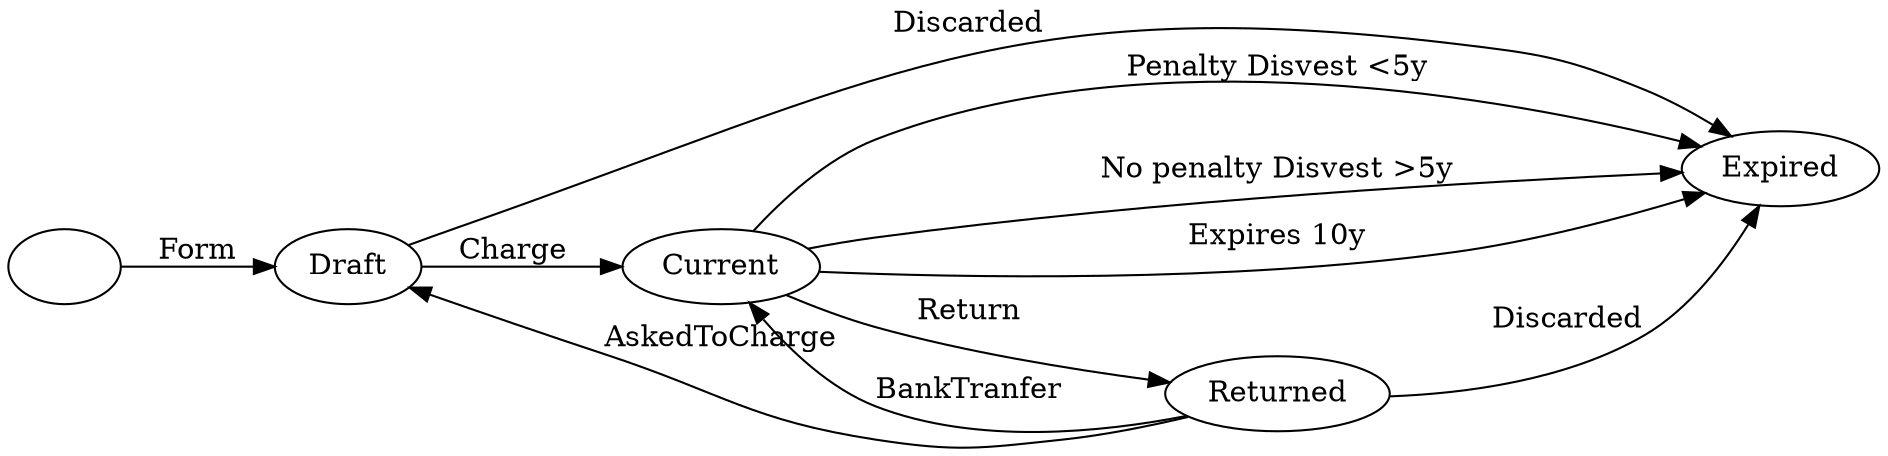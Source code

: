 digraph G {
rankdir=LR
"" -> Draft [label=Form]
Draft -> Current [label=Charge]
Current -> Returned [label=Return]
Returned -> Current [label=BankTranfer]
Returned -> Draft [label=AskedToCharge]
Returned -> Expired [label=Discarded]
Draft -> Expired [label=Discarded]
Current -> Expired [label="Penalty Disvest <5y"]
Current -> Expired [label="No penalty Disvest >5y"]
Current -> Expired [label="Expires 10y"]
}

